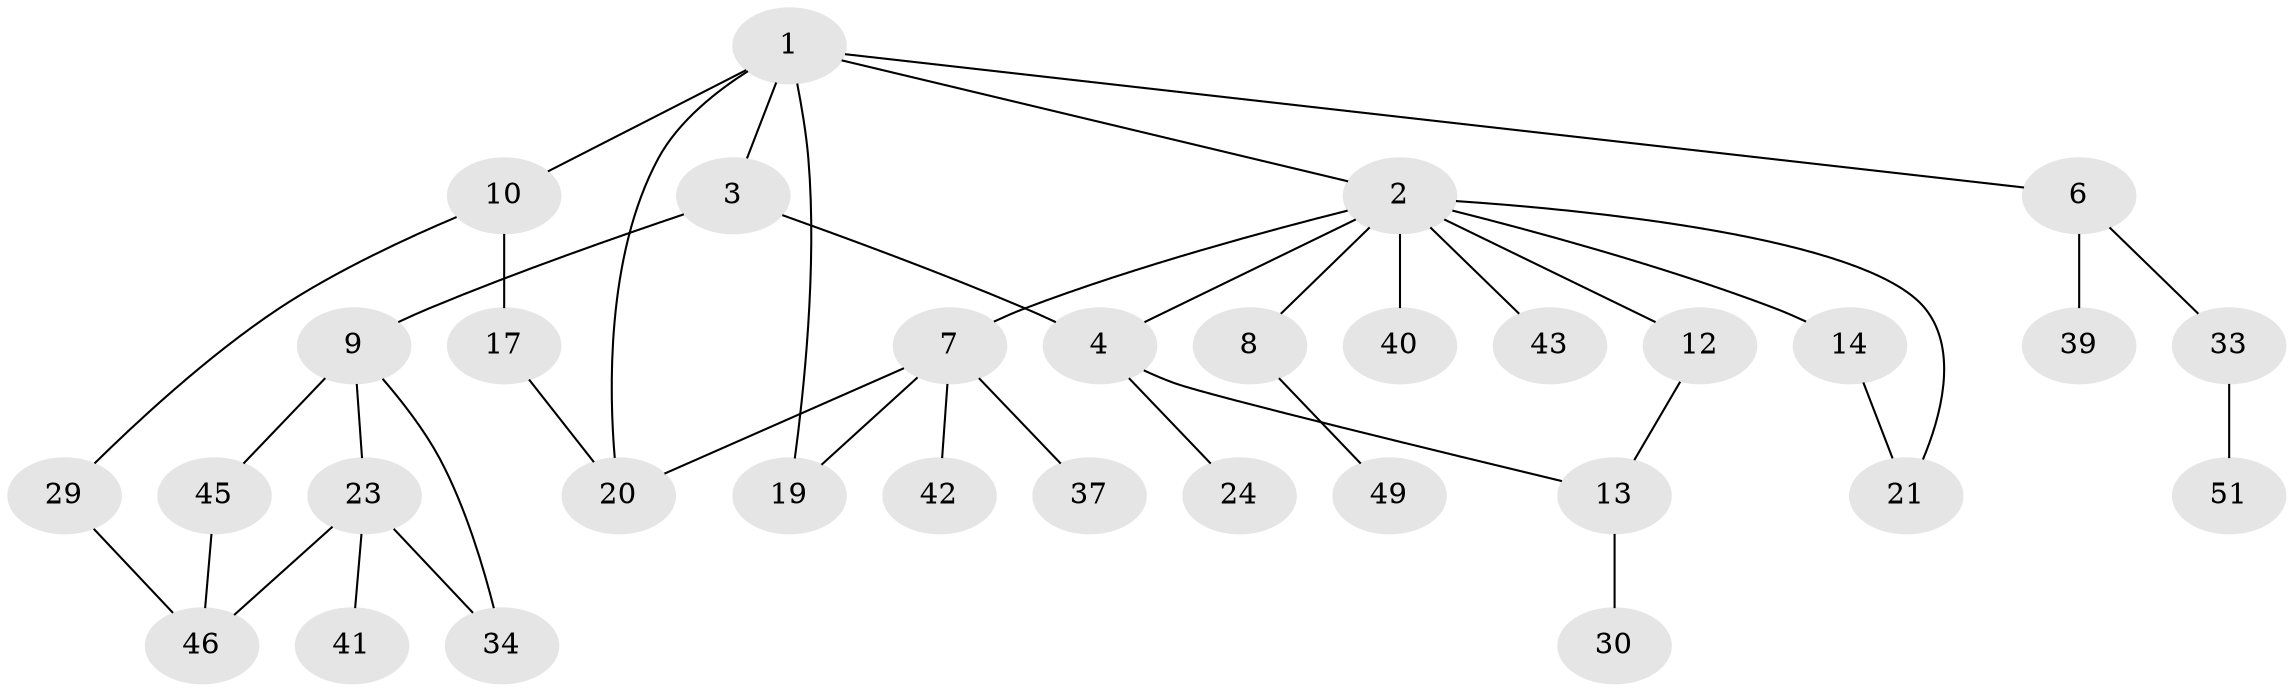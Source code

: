 // Generated by graph-tools (version 1.1) at 2025/51/02/27/25 19:51:38]
// undirected, 32 vertices, 40 edges
graph export_dot {
graph [start="1"]
  node [color=gray90,style=filled];
  1 [super="+16"];
  2 [super="+15"];
  3 [super="+5"];
  4 [super="+31"];
  6 [super="+26"];
  7 [super="+11"];
  8 [super="+18"];
  9 [super="+22"];
  10;
  12;
  13 [super="+25"];
  14;
  17 [super="+27"];
  19;
  20;
  21 [super="+47"];
  23 [super="+32"];
  24 [super="+28"];
  29 [super="+38"];
  30 [super="+35"];
  33 [super="+36"];
  34;
  37;
  39;
  40;
  41 [super="+44"];
  42;
  43;
  45 [super="+48"];
  46 [super="+50"];
  49;
  51;
  1 -- 2;
  1 -- 3;
  1 -- 6;
  1 -- 10;
  1 -- 19;
  1 -- 20;
  2 -- 4;
  2 -- 7;
  2 -- 8;
  2 -- 12;
  2 -- 14;
  2 -- 43;
  2 -- 40;
  2 -- 21;
  3 -- 9;
  3 -- 4;
  4 -- 13;
  4 -- 24;
  6 -- 39;
  6 -- 33;
  7 -- 20;
  7 -- 37;
  7 -- 19;
  7 -- 42;
  8 -- 49;
  9 -- 34;
  9 -- 45;
  9 -- 23;
  10 -- 17;
  10 -- 29;
  12 -- 13;
  13 -- 30;
  14 -- 21;
  17 -- 20;
  23 -- 41;
  23 -- 34;
  23 -- 46;
  29 -- 46;
  33 -- 51;
  45 -- 46;
}
